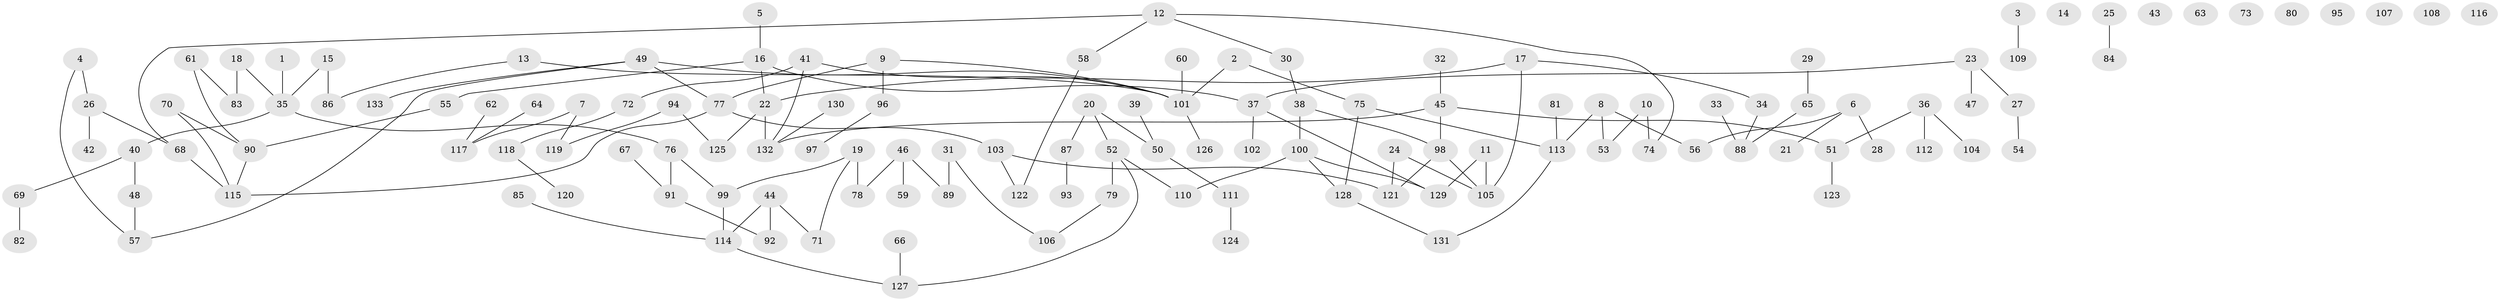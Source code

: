 // Generated by graph-tools (version 1.1) at 2025/00/03/09/25 03:00:44]
// undirected, 133 vertices, 141 edges
graph export_dot {
graph [start="1"]
  node [color=gray90,style=filled];
  1;
  2;
  3;
  4;
  5;
  6;
  7;
  8;
  9;
  10;
  11;
  12;
  13;
  14;
  15;
  16;
  17;
  18;
  19;
  20;
  21;
  22;
  23;
  24;
  25;
  26;
  27;
  28;
  29;
  30;
  31;
  32;
  33;
  34;
  35;
  36;
  37;
  38;
  39;
  40;
  41;
  42;
  43;
  44;
  45;
  46;
  47;
  48;
  49;
  50;
  51;
  52;
  53;
  54;
  55;
  56;
  57;
  58;
  59;
  60;
  61;
  62;
  63;
  64;
  65;
  66;
  67;
  68;
  69;
  70;
  71;
  72;
  73;
  74;
  75;
  76;
  77;
  78;
  79;
  80;
  81;
  82;
  83;
  84;
  85;
  86;
  87;
  88;
  89;
  90;
  91;
  92;
  93;
  94;
  95;
  96;
  97;
  98;
  99;
  100;
  101;
  102;
  103;
  104;
  105;
  106;
  107;
  108;
  109;
  110;
  111;
  112;
  113;
  114;
  115;
  116;
  117;
  118;
  119;
  120;
  121;
  122;
  123;
  124;
  125;
  126;
  127;
  128;
  129;
  130;
  131;
  132;
  133;
  1 -- 35;
  2 -- 75;
  2 -- 101;
  3 -- 109;
  4 -- 26;
  4 -- 57;
  5 -- 16;
  6 -- 21;
  6 -- 28;
  6 -- 56;
  7 -- 117;
  7 -- 119;
  8 -- 53;
  8 -- 56;
  8 -- 113;
  9 -- 77;
  9 -- 96;
  9 -- 101;
  10 -- 53;
  10 -- 74;
  11 -- 105;
  11 -- 129;
  12 -- 30;
  12 -- 58;
  12 -- 68;
  12 -- 74;
  13 -- 86;
  13 -- 101;
  15 -- 35;
  15 -- 86;
  16 -- 22;
  16 -- 37;
  16 -- 55;
  17 -- 22;
  17 -- 34;
  17 -- 105;
  18 -- 35;
  18 -- 83;
  19 -- 71;
  19 -- 78;
  19 -- 99;
  20 -- 50;
  20 -- 52;
  20 -- 87;
  22 -- 125;
  22 -- 132;
  23 -- 27;
  23 -- 37;
  23 -- 47;
  24 -- 105;
  24 -- 121;
  25 -- 84;
  26 -- 42;
  26 -- 68;
  27 -- 54;
  29 -- 65;
  30 -- 38;
  31 -- 89;
  31 -- 106;
  32 -- 45;
  33 -- 88;
  34 -- 88;
  35 -- 40;
  35 -- 76;
  36 -- 51;
  36 -- 104;
  36 -- 112;
  37 -- 102;
  37 -- 129;
  38 -- 98;
  38 -- 100;
  39 -- 50;
  40 -- 48;
  40 -- 69;
  41 -- 72;
  41 -- 101;
  41 -- 132;
  44 -- 71;
  44 -- 92;
  44 -- 114;
  45 -- 51;
  45 -- 98;
  45 -- 132;
  46 -- 59;
  46 -- 78;
  46 -- 89;
  48 -- 57;
  49 -- 57;
  49 -- 77;
  49 -- 101;
  49 -- 133;
  50 -- 111;
  51 -- 123;
  52 -- 79;
  52 -- 110;
  52 -- 127;
  55 -- 90;
  58 -- 122;
  60 -- 101;
  61 -- 83;
  61 -- 90;
  62 -- 117;
  64 -- 117;
  65 -- 88;
  66 -- 127;
  67 -- 91;
  68 -- 115;
  69 -- 82;
  70 -- 90;
  70 -- 115;
  72 -- 118;
  75 -- 113;
  75 -- 128;
  76 -- 91;
  76 -- 99;
  77 -- 103;
  77 -- 115;
  79 -- 106;
  81 -- 113;
  85 -- 114;
  87 -- 93;
  90 -- 115;
  91 -- 92;
  94 -- 119;
  94 -- 125;
  96 -- 97;
  98 -- 105;
  98 -- 121;
  99 -- 114;
  100 -- 110;
  100 -- 128;
  100 -- 129;
  101 -- 126;
  103 -- 121;
  103 -- 122;
  111 -- 124;
  113 -- 131;
  114 -- 127;
  118 -- 120;
  128 -- 131;
  130 -- 132;
}
